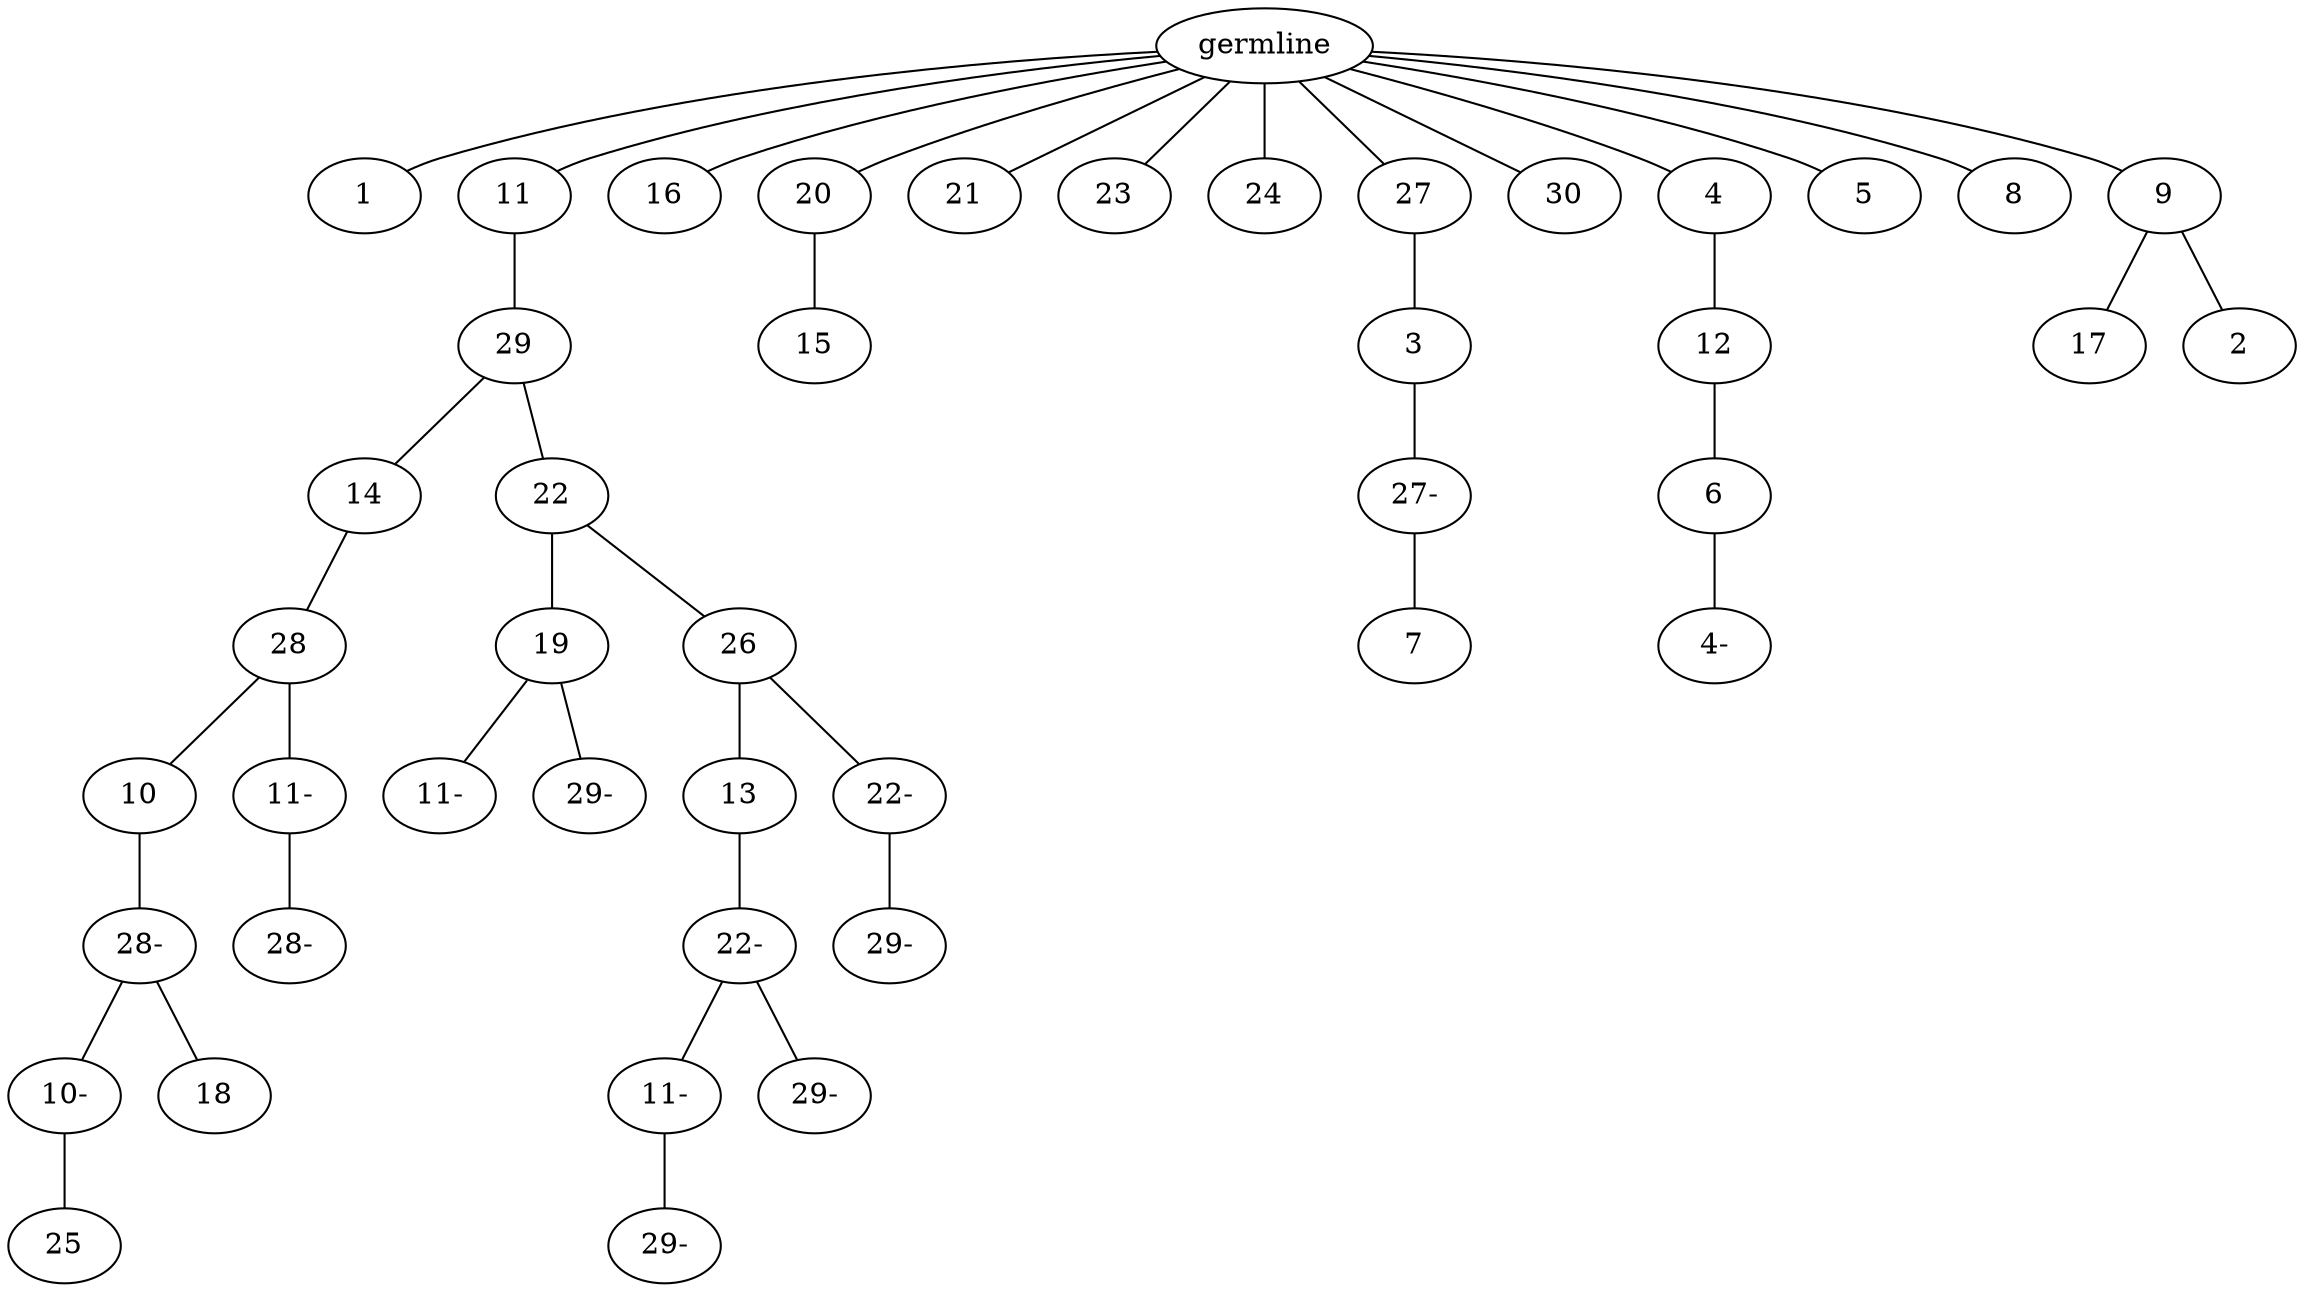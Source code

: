 graph tree {
    "140591171161968" [label="germline"];
    "140591171160816" [label="1"];
    "140591171161152" [label="11"];
    "140591171158992" [label="29"];
    "140591171159712" [label="14"];
    "140591171158080" [label="28"];
    "140591171158560" [label="10"];
    "140591171160768" [label="28-"];
    "140591171159664" [label="10-"];
    "140591171133792" [label="25"];
    "140591171135520" [label="18"];
    "140591171158800" [label="11-"];
    "140591171160432" [label="28-"];
    "140591171160336" [label="22"];
    "140591171159136" [label="19"];
    "140591171158416" [label="11-"];
    "140591171159472" [label="29-"];
    "140591171159328" [label="26"];
    "140591171134464" [label="13"];
    "140591171135664" [label="22-"];
    "140591171134752" [label="11-"];
    "140591171134224" [label="29-"];
    "140591171136048" [label="29-"];
    "140591171135904" [label="22-"];
    "140591171136720" [label="29-"];
    "140591171159424" [label="16"];
    "140591171158752" [label="20"];
    "140591171160096" [label="15"];
    "140591171160576" [label="21"];
    "140591171159568" [label="23"];
    "140591171161536" [label="24"];
    "140591171158272" [label="27"];
    "140591171134944" [label="3"];
    "140591171134512" [label="27-"];
    "140591171134992" [label="7"];
    "140591171161296" [label="30"];
    "140591171134896" [label="4"];
    "140591171133840" [label="12"];
    "140591171134272" [label="6"];
    "140591171135616" [label="4-"];
    "140591171134704" [label="5"];
    "140591171158896" [label="8"];
    "140591171134800" [label="9"];
    "140591171135328" [label="17"];
    "140591171802304" [label="2"];
    "140591171161968" -- "140591171160816";
    "140591171161968" -- "140591171161152";
    "140591171161968" -- "140591171159424";
    "140591171161968" -- "140591171158752";
    "140591171161968" -- "140591171160576";
    "140591171161968" -- "140591171159568";
    "140591171161968" -- "140591171161536";
    "140591171161968" -- "140591171158272";
    "140591171161968" -- "140591171161296";
    "140591171161968" -- "140591171134896";
    "140591171161968" -- "140591171134704";
    "140591171161968" -- "140591171158896";
    "140591171161968" -- "140591171134800";
    "140591171161152" -- "140591171158992";
    "140591171158992" -- "140591171159712";
    "140591171158992" -- "140591171160336";
    "140591171159712" -- "140591171158080";
    "140591171158080" -- "140591171158560";
    "140591171158080" -- "140591171158800";
    "140591171158560" -- "140591171160768";
    "140591171160768" -- "140591171159664";
    "140591171160768" -- "140591171135520";
    "140591171159664" -- "140591171133792";
    "140591171158800" -- "140591171160432";
    "140591171160336" -- "140591171159136";
    "140591171160336" -- "140591171159328";
    "140591171159136" -- "140591171158416";
    "140591171159136" -- "140591171159472";
    "140591171159328" -- "140591171134464";
    "140591171159328" -- "140591171135904";
    "140591171134464" -- "140591171135664";
    "140591171135664" -- "140591171134752";
    "140591171135664" -- "140591171136048";
    "140591171134752" -- "140591171134224";
    "140591171135904" -- "140591171136720";
    "140591171158752" -- "140591171160096";
    "140591171158272" -- "140591171134944";
    "140591171134944" -- "140591171134512";
    "140591171134512" -- "140591171134992";
    "140591171134896" -- "140591171133840";
    "140591171133840" -- "140591171134272";
    "140591171134272" -- "140591171135616";
    "140591171134800" -- "140591171135328";
    "140591171134800" -- "140591171802304";
}
